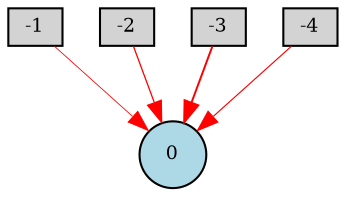 digraph {
	node [fontsize=9 height=0.2 shape=circle width=0.2]
	-1 [fillcolor=lightgray shape=box style=filled]
	-2 [fillcolor=lightgray shape=box style=filled]
	-3 [fillcolor=lightgray shape=box style=filled]
	-4 [fillcolor=lightgray shape=box style=filled]
	0 [fillcolor=lightblue style=filled]
	-4 -> 0 [color=red penwidth=0.5520059336871103 style=solid]
	-1 -> 0 [color=red penwidth=0.39861061779801576 style=solid]
	-3 -> 0 [color=red penwidth=0.9450376471883443 style=solid]
	-2 -> 0 [color=red penwidth=0.6200320557653172 style=solid]
}
